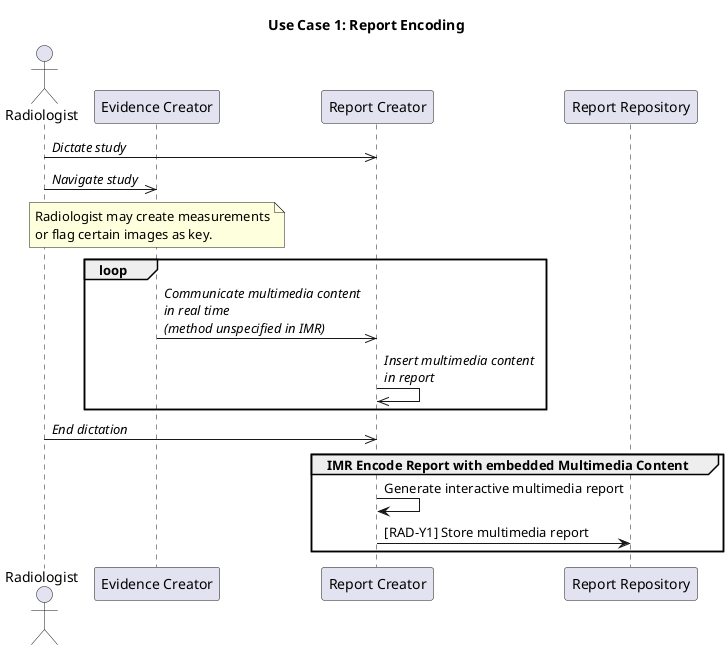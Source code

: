 @startuml

title "Use Case 1: Report Encoding"

actor "Radiologist" as Rad
participant "Evidence Creator" as ECreator
participant "Report Creator" as RCreator
participant "Report Repository" as Repo

Rad->>RCreator: //Dictate study//
Rad->>ECreator: //Navigate study//
note over ECreator
Radiologist may create measurements
or flag certain images as key.
end note

loop
ECreator->>RCreator: //Communicate multimedia content//\n//in real time//\n//(method unspecified in IMR)//
RCreator->>RCreator: //Insert multimedia content//\n//in report//
end

Rad->>RCreator: //End dictation//

group IMR Encode Report with embedded Multimedia Content
RCreator->RCreator: Generate interactive multimedia report
RCreator->Repo: [RAD-Y1] Store multimedia report
end group

@enduml